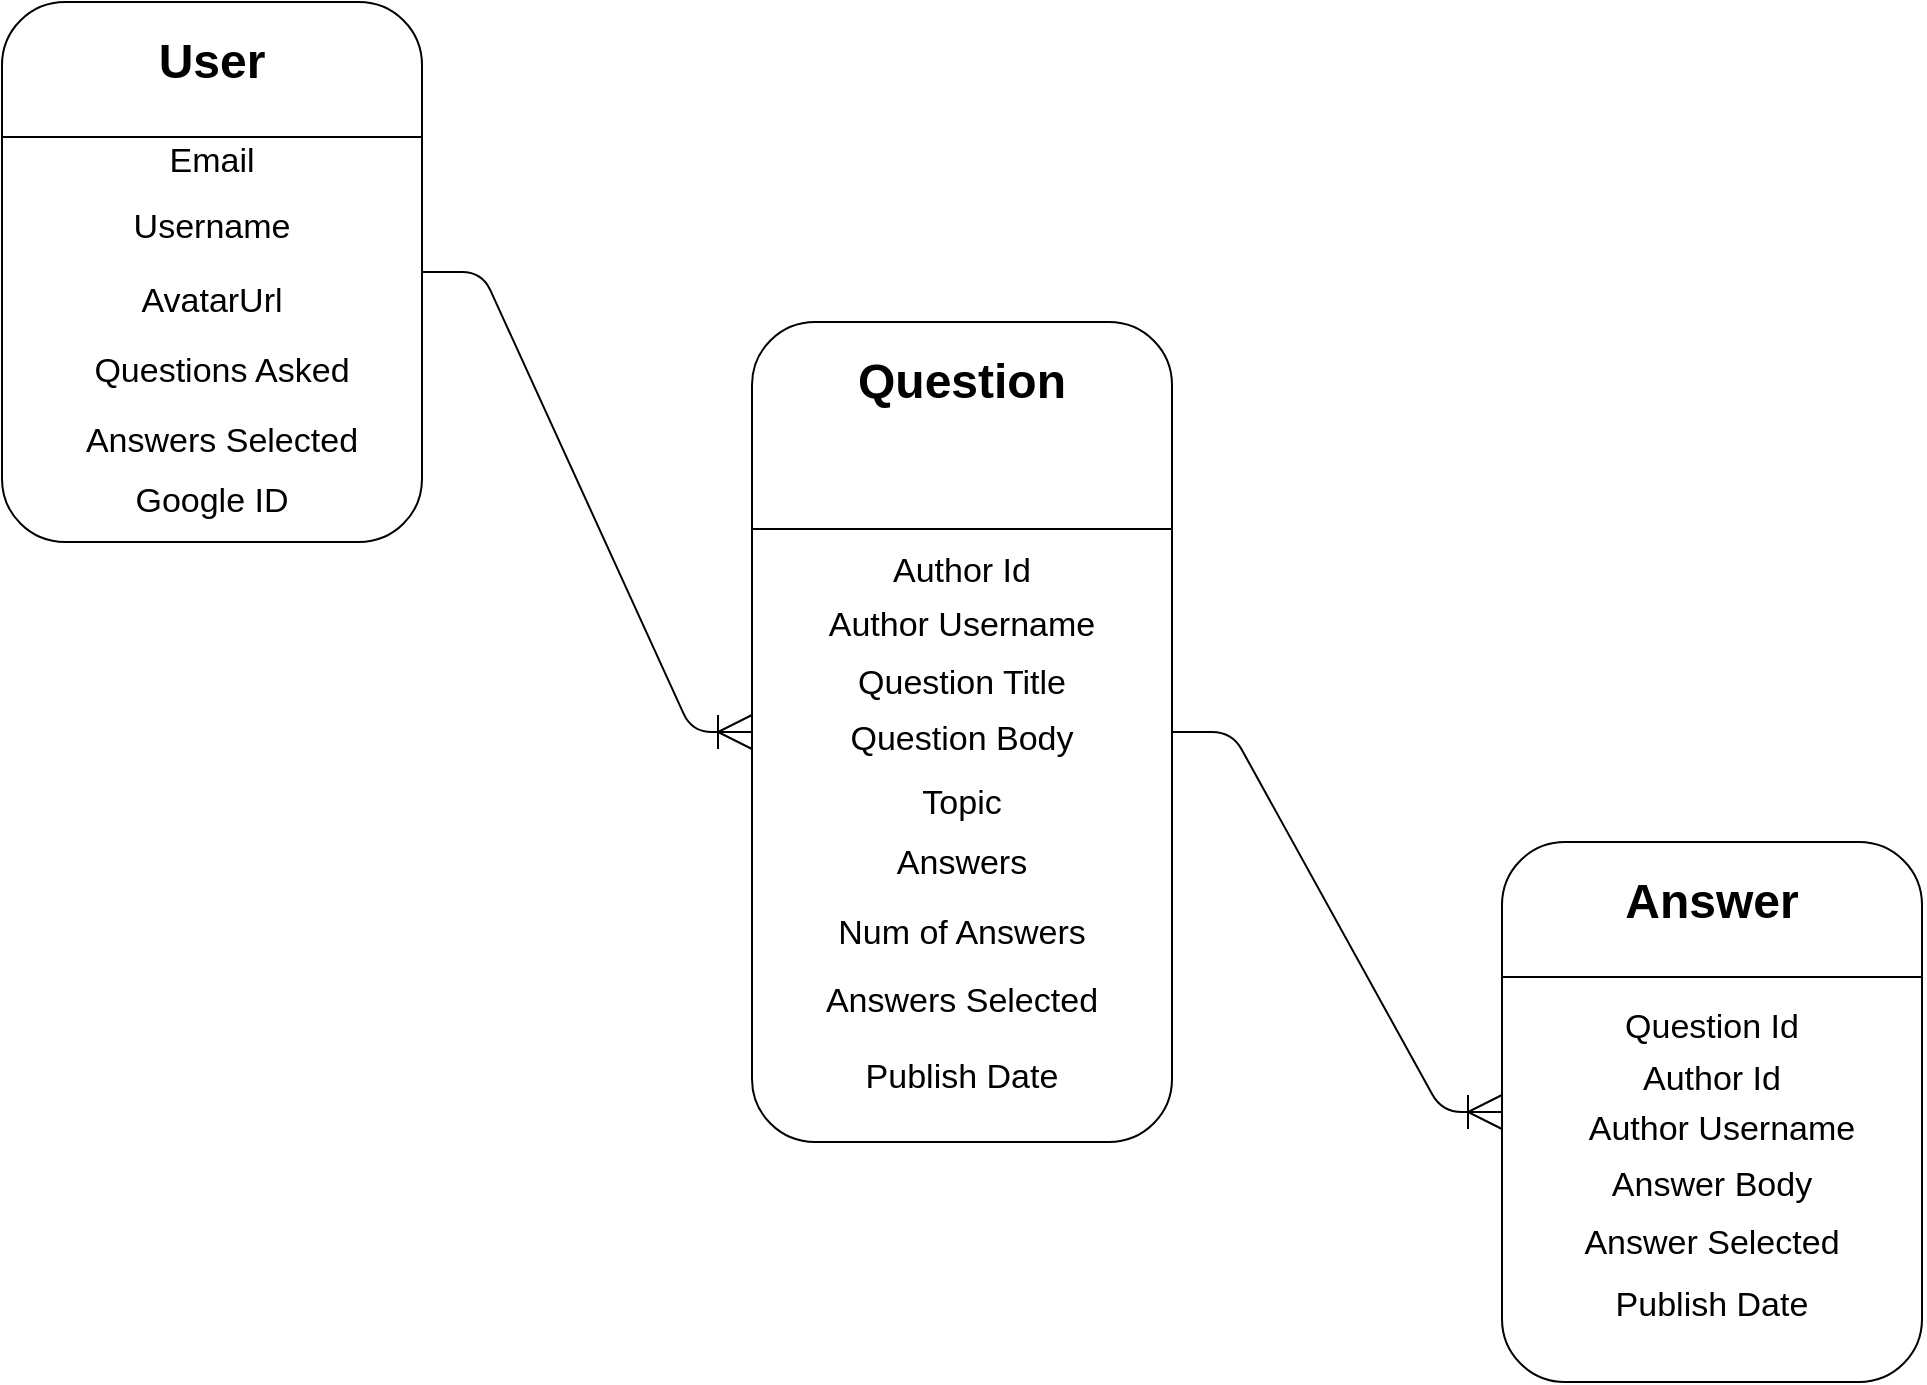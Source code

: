 <mxfile version="13.10.0" type="embed">
    <diagram id="5BT8OfQgdjhUD2dHmuqR" name="Page-1">
        <mxGraphModel dx="1300" dy="1199" grid="1" gridSize="10" guides="1" tooltips="1" connect="1" arrows="1" fold="1" page="1" pageScale="1" pageWidth="1100" pageHeight="850" math="0" shadow="0">
            <root>
                <mxCell id="0"/>
                <mxCell id="1" parent="0"/>
                <mxCell id="2" value="" style="rounded=1;whiteSpace=wrap;html=1;" parent="1" vertex="1">
                    <mxGeometry x="70" y="80" width="210" height="270" as="geometry"/>
                </mxCell>
                <mxCell id="3" value="" style="endArrow=none;html=1;exitX=0;exitY=0.25;exitDx=0;exitDy=0;entryX=1;entryY=0.25;entryDx=0;entryDy=0;" parent="1" source="2" target="2" edge="1">
                    <mxGeometry width="50" height="50" relative="1" as="geometry">
                        <mxPoint x="66" y="130" as="sourcePoint"/>
                        <mxPoint x="230" y="130" as="targetPoint"/>
                        <Array as="points"/>
                    </mxGeometry>
                </mxCell>
                <mxCell id="7" value="User" style="text;html=1;strokeColor=none;fillColor=none;align=center;verticalAlign=middle;whiteSpace=wrap;rounded=0;fontSize=24;fontStyle=1" parent="1" vertex="1">
                    <mxGeometry x="130" y="90" width="90" height="40" as="geometry"/>
                </mxCell>
                <mxCell id="9" value="&lt;font style=&quot;font-size: 17px&quot;&gt;Email&lt;/font&gt;" style="text;html=1;strokeColor=none;fillColor=none;align=center;verticalAlign=middle;whiteSpace=wrap;rounded=0;fontSize=17;" parent="1" vertex="1">
                    <mxGeometry x="140" y="150" width="70" height="20" as="geometry"/>
                </mxCell>
                <mxCell id="11" value="AvatarUrl" style="text;html=1;strokeColor=none;fillColor=none;align=center;verticalAlign=middle;whiteSpace=wrap;rounded=0;fontSize=17;" parent="1" vertex="1">
                    <mxGeometry x="140" y="220" width="70" height="20" as="geometry"/>
                </mxCell>
                <mxCell id="13" value="&lt;font style=&quot;font-size: 17px&quot;&gt;Questions Asked&lt;/font&gt;" style="text;html=1;strokeColor=none;fillColor=none;align=center;verticalAlign=middle;whiteSpace=wrap;rounded=0;fontSize=17;" parent="1" vertex="1">
                    <mxGeometry x="110" y="255" width="140" height="20" as="geometry"/>
                </mxCell>
                <mxCell id="14" value="&lt;font style=&quot;font-size: 17px&quot;&gt;Answers Selected&lt;/font&gt;" style="text;html=1;strokeColor=none;fillColor=none;align=center;verticalAlign=middle;whiteSpace=wrap;rounded=0;fontSize=17;" parent="1" vertex="1">
                    <mxGeometry x="100" y="290" width="160" height="20" as="geometry"/>
                </mxCell>
                <mxCell id="15" value="&lt;font style=&quot;font-size: 17px&quot;&gt;Google ID&lt;/font&gt;" style="text;html=1;strokeColor=none;fillColor=none;align=center;verticalAlign=middle;whiteSpace=wrap;rounded=0;fontSize=17;" parent="1" vertex="1">
                    <mxGeometry x="130" y="320" width="90" height="20" as="geometry"/>
                </mxCell>
                <mxCell id="16" value="" style="rounded=1;whiteSpace=wrap;html=1;" parent="1" vertex="1">
                    <mxGeometry x="445" y="240" width="210" height="410" as="geometry"/>
                </mxCell>
                <mxCell id="17" value="" style="endArrow=none;html=1;exitX=0;exitY=0.25;exitDx=0;exitDy=0;entryX=1;entryY=0.25;entryDx=0;entryDy=0;" parent="1" edge="1">
                    <mxGeometry width="50" height="50" relative="1" as="geometry">
                        <mxPoint x="445" y="343.5" as="sourcePoint"/>
                        <mxPoint x="655" y="343.5" as="targetPoint"/>
                        <Array as="points"/>
                    </mxGeometry>
                </mxCell>
                <mxCell id="18" value="Question" style="text;html=1;strokeColor=none;fillColor=none;align=center;verticalAlign=middle;whiteSpace=wrap;rounded=0;fontSize=24;fontStyle=1" parent="1" vertex="1">
                    <mxGeometry x="505" y="250" width="90" height="40" as="geometry"/>
                </mxCell>
                <mxCell id="19" value="Question Title" style="text;html=1;strokeColor=none;fillColor=none;align=center;verticalAlign=middle;whiteSpace=wrap;rounded=0;fontSize=17;" parent="1" vertex="1">
                    <mxGeometry x="495" y="411" width="110" height="20" as="geometry"/>
                </mxCell>
                <mxCell id="20" value="&lt;font style=&quot;font-size: 17px&quot;&gt;Question Body&lt;/font&gt;" style="text;html=1;strokeColor=none;fillColor=none;align=center;verticalAlign=middle;whiteSpace=wrap;rounded=0;fontSize=17;" parent="1" vertex="1">
                    <mxGeometry x="485" y="439" width="130" height="20" as="geometry"/>
                </mxCell>
                <mxCell id="21" value="&lt;font style=&quot;font-size: 17px&quot;&gt;Topic&lt;/font&gt;" style="text;html=1;strokeColor=none;fillColor=none;align=center;verticalAlign=middle;whiteSpace=wrap;rounded=0;fontSize=17;" parent="1" vertex="1">
                    <mxGeometry x="480" y="471" width="140" height="20" as="geometry"/>
                </mxCell>
                <mxCell id="22" value="&lt;font style=&quot;font-size: 17px&quot;&gt;Answers&lt;/font&gt;" style="text;html=1;strokeColor=none;fillColor=none;align=center;verticalAlign=middle;whiteSpace=wrap;rounded=0;fontSize=17;" parent="1" vertex="1">
                    <mxGeometry x="470" y="501" width="160" height="20" as="geometry"/>
                </mxCell>
                <mxCell id="23" value="Publish Date" style="text;html=1;strokeColor=none;fillColor=none;align=center;verticalAlign=middle;whiteSpace=wrap;rounded=0;fontSize=17;" parent="1" vertex="1">
                    <mxGeometry x="470" y="608" width="160" height="20" as="geometry"/>
                </mxCell>
                <mxCell id="24" value="" style="rounded=1;whiteSpace=wrap;html=1;" parent="1" vertex="1">
                    <mxGeometry x="820" y="500" width="210" height="270" as="geometry"/>
                </mxCell>
                <mxCell id="25" value="" style="endArrow=none;html=1;exitX=0;exitY=0.25;exitDx=0;exitDy=0;entryX=1;entryY=0.25;entryDx=0;entryDy=0;" parent="1" source="24" target="24" edge="1">
                    <mxGeometry width="50" height="50" relative="1" as="geometry">
                        <mxPoint x="816" y="550" as="sourcePoint"/>
                        <mxPoint x="980" y="550" as="targetPoint"/>
                        <Array as="points"/>
                    </mxGeometry>
                </mxCell>
                <mxCell id="26" value="Answer" style="text;html=1;strokeColor=none;fillColor=none;align=center;verticalAlign=middle;whiteSpace=wrap;rounded=0;fontSize=24;fontStyle=1" parent="1" vertex="1">
                    <mxGeometry x="880" y="510" width="90" height="40" as="geometry"/>
                </mxCell>
                <mxCell id="27" value="&lt;font style=&quot;font-size: 17px&quot;&gt;Question Id&lt;/font&gt;" style="text;html=1;strokeColor=none;fillColor=none;align=center;verticalAlign=middle;whiteSpace=wrap;rounded=0;fontSize=17;" parent="1" vertex="1">
                    <mxGeometry x="880" y="583" width="90" height="20" as="geometry"/>
                </mxCell>
                <mxCell id="28" value="&lt;font style=&quot;font-size: 17px&quot;&gt;Answer Body&lt;/font&gt;" style="text;html=1;strokeColor=none;fillColor=none;align=center;verticalAlign=middle;whiteSpace=wrap;rounded=0;fontSize=17;" parent="1" vertex="1">
                    <mxGeometry x="860" y="662" width="130" height="20" as="geometry"/>
                </mxCell>
                <mxCell id="29" value="Answer Selected" style="text;html=1;strokeColor=none;fillColor=none;align=center;verticalAlign=middle;whiteSpace=wrap;rounded=0;fontSize=17;" parent="1" vertex="1">
                    <mxGeometry x="855" y="691" width="140" height="20" as="geometry"/>
                </mxCell>
                <mxCell id="31" value="&lt;font style=&quot;font-size: 17px&quot;&gt;Publish Date&lt;/font&gt;" style="text;html=1;strokeColor=none;fillColor=none;align=center;verticalAlign=middle;whiteSpace=wrap;rounded=0;fontSize=17;" parent="1" vertex="1">
                    <mxGeometry x="870" y="722" width="110" height="20" as="geometry"/>
                </mxCell>
                <mxCell id="33" value="" style="edgeStyle=entityRelationEdgeStyle;fontSize=12;html=1;endArrow=ERoneToMany;exitX=1;exitY=0.5;exitDx=0;exitDy=0;entryX=0;entryY=0.5;entryDx=0;entryDy=0;startSize=6;endSize=15;" parent="1" source="2" target="16" edge="1">
                    <mxGeometry width="100" height="100" relative="1" as="geometry">
                        <mxPoint x="340" y="330" as="sourcePoint"/>
                        <mxPoint x="440" y="230" as="targetPoint"/>
                    </mxGeometry>
                </mxCell>
                <mxCell id="34" value="" style="edgeStyle=entityRelationEdgeStyle;fontSize=12;html=1;endArrow=ERoneToMany;exitX=1;exitY=0.5;exitDx=0;exitDy=0;entryX=0;entryY=0.5;entryDx=0;entryDy=0;endSize=15;" parent="1" source="16" target="24" edge="1">
                    <mxGeometry width="100" height="100" relative="1" as="geometry">
                        <mxPoint x="750" y="485" as="sourcePoint"/>
                        <mxPoint x="850" y="385" as="targetPoint"/>
                    </mxGeometry>
                </mxCell>
                <mxCell id="35" value="&lt;font style=&quot;font-size: 17px&quot;&gt;Username&lt;/font&gt;" style="text;html=1;strokeColor=none;fillColor=none;align=center;verticalAlign=middle;whiteSpace=wrap;rounded=0;fontSize=17;" vertex="1" parent="1">
                    <mxGeometry x="140" y="183" width="70" height="20" as="geometry"/>
                </mxCell>
                <mxCell id="39" value="Author Id" style="text;html=1;strokeColor=none;fillColor=none;align=center;verticalAlign=middle;whiteSpace=wrap;rounded=0;fontSize=17;" vertex="1" parent="1">
                    <mxGeometry x="495" y="355" width="110" height="20" as="geometry"/>
                </mxCell>
                <mxCell id="40" value="Author Username" style="text;html=1;strokeColor=none;fillColor=none;align=center;verticalAlign=middle;whiteSpace=wrap;rounded=0;fontSize=17;" vertex="1" parent="1">
                    <mxGeometry x="480" y="382" width="140" height="20" as="geometry"/>
                </mxCell>
                <mxCell id="41" value="&lt;font style=&quot;font-size: 17px&quot;&gt;Num of Answers&lt;/font&gt;" style="text;html=1;strokeColor=none;fillColor=none;align=center;verticalAlign=middle;whiteSpace=wrap;rounded=0;fontSize=17;" vertex="1" parent="1">
                    <mxGeometry x="470" y="536" width="160" height="20" as="geometry"/>
                </mxCell>
                <mxCell id="42" value="&lt;font style=&quot;font-size: 17px&quot;&gt;Answers Selected&lt;/font&gt;" style="text;html=1;strokeColor=none;fillColor=none;align=center;verticalAlign=middle;whiteSpace=wrap;rounded=0;fontSize=17;" vertex="1" parent="1">
                    <mxGeometry x="470" y="570" width="160" height="20" as="geometry"/>
                </mxCell>
                <mxCell id="43" value="&lt;font style=&quot;font-size: 17px&quot;&gt;Author Id&lt;/font&gt;" style="text;html=1;strokeColor=none;fillColor=none;align=center;verticalAlign=middle;whiteSpace=wrap;rounded=0;fontSize=17;" vertex="1" parent="1">
                    <mxGeometry x="880" y="609" width="90" height="20" as="geometry"/>
                </mxCell>
                <mxCell id="44" value="&lt;font style=&quot;font-size: 17px&quot;&gt;Author Username&lt;/font&gt;" style="text;html=1;strokeColor=none;fillColor=none;align=center;verticalAlign=middle;whiteSpace=wrap;rounded=0;fontSize=17;" vertex="1" parent="1">
                    <mxGeometry x="860" y="634" width="140" height="20" as="geometry"/>
                </mxCell>
            </root>
        </mxGraphModel>
    </diagram>
</mxfile>
